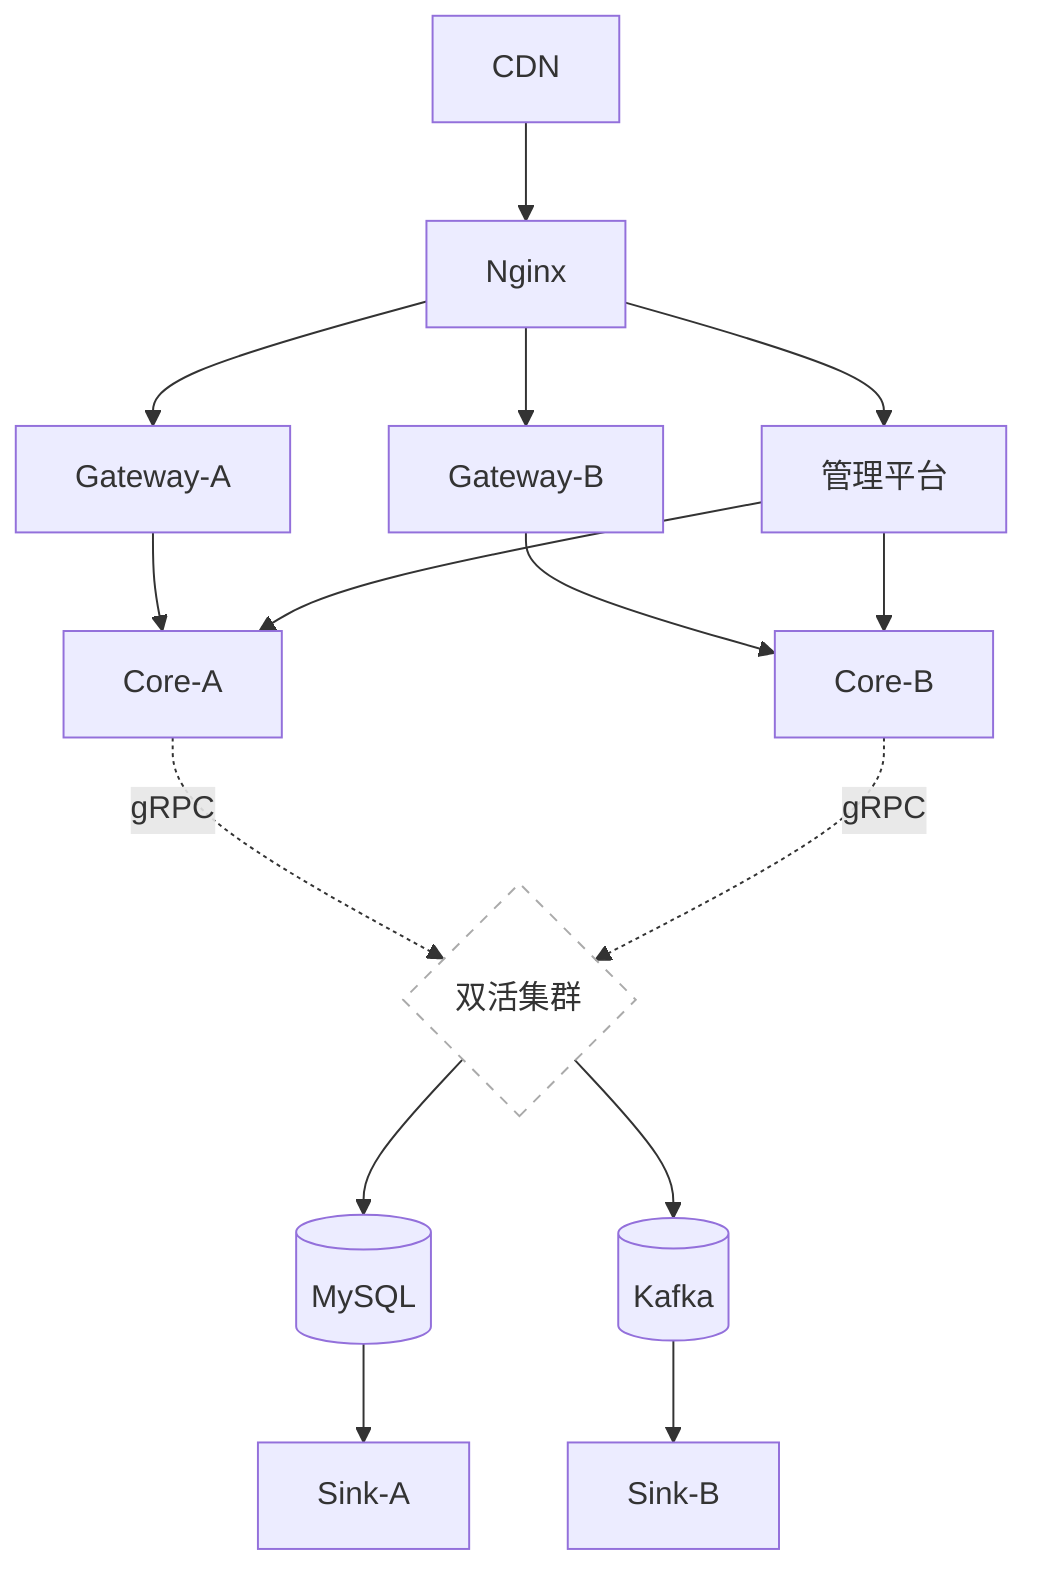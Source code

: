 graph TD
%% 接入层
    A[CDN] --> B[Nginx]
    B --> C1[Gateway-A]
    B --> C2[Gateway-B]
    B --> F[管理平台]

%% 双集群核心服务（通过节点分组实现）
    D1[Core-A] -.->|gRPC| G{双活集群}
    D2[Core-B] -.->|gRPC| G
    G --> H[(MySQL)]
    G --> K[(Kafka)]

%% 连接线
    C1 --> D1
    C2 --> D2
    F --> D1 & D2
    H --> S1[Sink-A]
    K --> S2[Sink-B]

%% 隐藏样式节点（模拟虚线框）
    style G fill:none,stroke:#aaa,stroke-dasharray:5